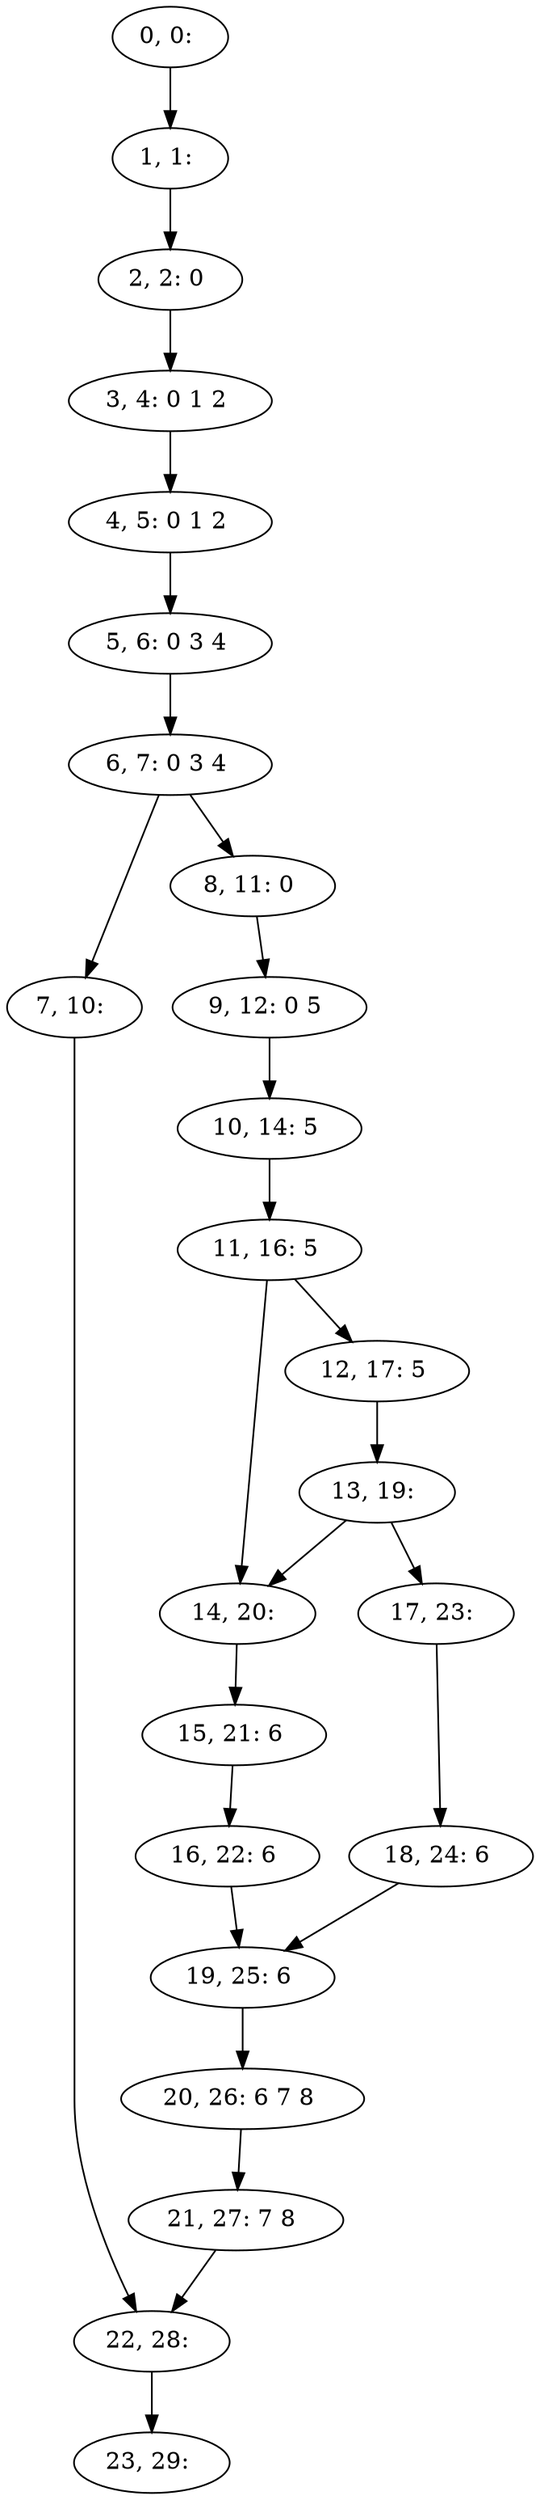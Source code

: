 digraph G {
0[label="0, 0: "];
1[label="1, 1: "];
2[label="2, 2: 0 "];
3[label="3, 4: 0 1 2 "];
4[label="4, 5: 0 1 2 "];
5[label="5, 6: 0 3 4 "];
6[label="6, 7: 0 3 4 "];
7[label="7, 10: "];
8[label="8, 11: 0 "];
9[label="9, 12: 0 5 "];
10[label="10, 14: 5 "];
11[label="11, 16: 5 "];
12[label="12, 17: 5 "];
13[label="13, 19: "];
14[label="14, 20: "];
15[label="15, 21: 6 "];
16[label="16, 22: 6 "];
17[label="17, 23: "];
18[label="18, 24: 6 "];
19[label="19, 25: 6 "];
20[label="20, 26: 6 7 8 "];
21[label="21, 27: 7 8 "];
22[label="22, 28: "];
23[label="23, 29: "];
0->1 ;
1->2 ;
2->3 ;
3->4 ;
4->5 ;
5->6 ;
6->7 ;
6->8 ;
7->22 ;
8->9 ;
9->10 ;
10->11 ;
11->12 ;
11->14 ;
12->13 ;
13->14 ;
13->17 ;
14->15 ;
15->16 ;
16->19 ;
17->18 ;
18->19 ;
19->20 ;
20->21 ;
21->22 ;
22->23 ;
}
